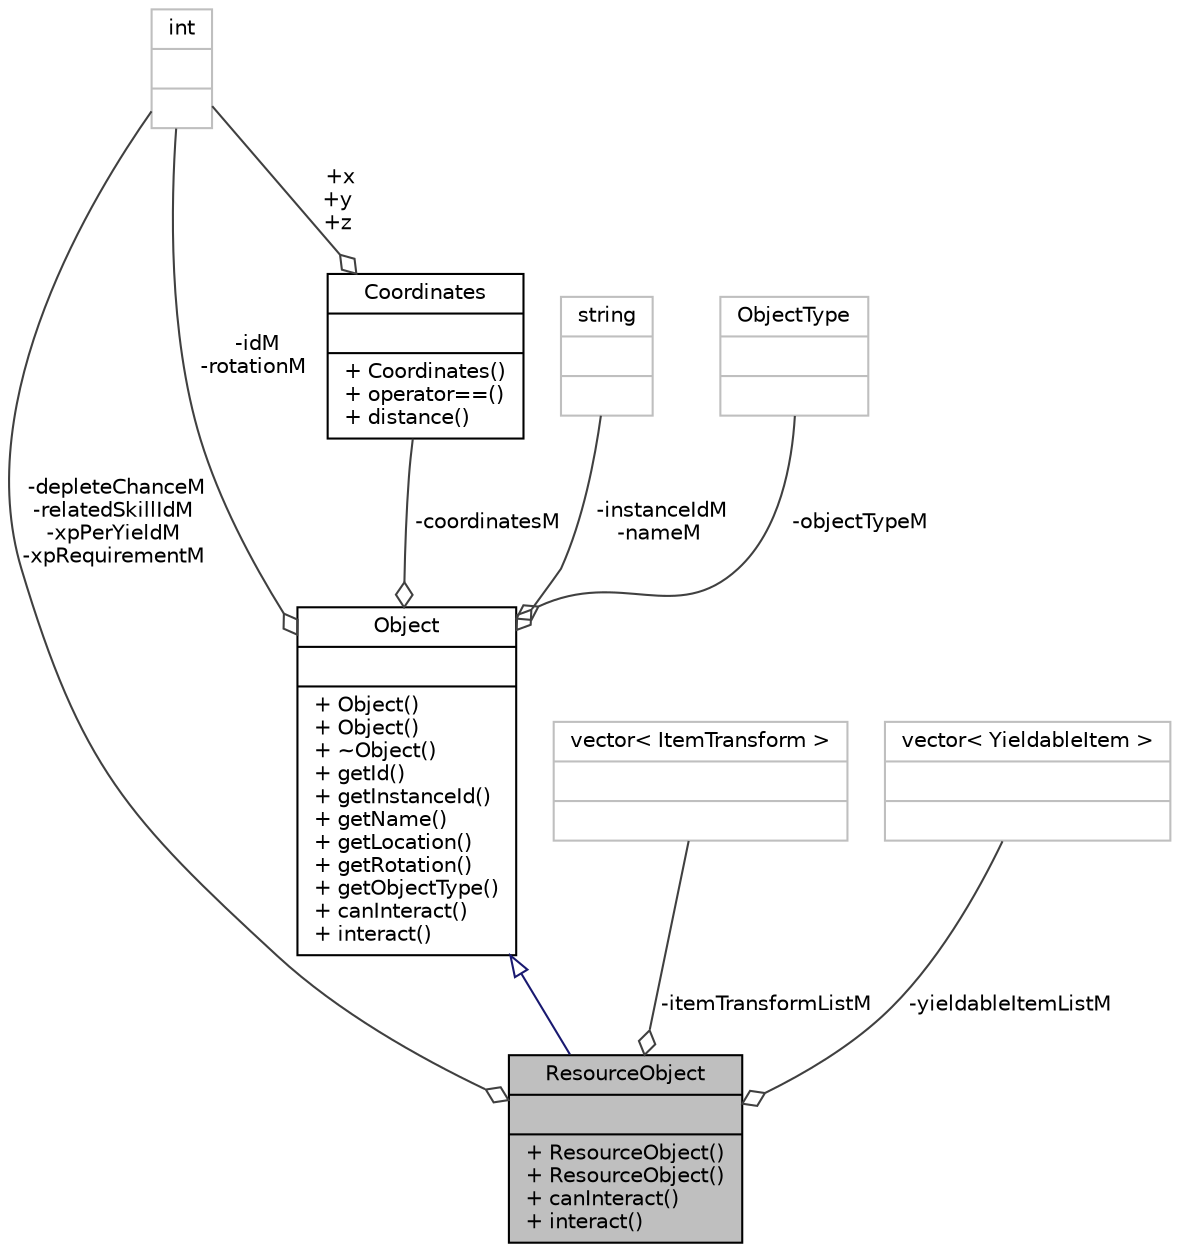 digraph "ResourceObject"
{
 // LATEX_PDF_SIZE
  edge [fontname="Helvetica",fontsize="10",labelfontname="Helvetica",labelfontsize="10"];
  node [fontname="Helvetica",fontsize="10",shape=record];
  Node1 [label="{ResourceObject\n||+ ResourceObject()\l+ ResourceObject()\l+ canInteract()\l+ interact()\l}",height=0.2,width=0.4,color="black", fillcolor="grey75", style="filled", fontcolor="black",tooltip="Represents and object that can be interacted with to gain resources and train skills."];
  Node2 -> Node1 [dir="back",color="midnightblue",fontsize="10",style="solid",arrowtail="onormal",fontname="Helvetica"];
  Node2 [label="{Object\n||+ Object()\l+ Object()\l+ ~Object()\l+ getId()\l+ getInstanceId()\l+ getName()\l+ getLocation()\l+ getRotation()\l+ getObjectType()\l+ canInteract()\l+ interact()\l}",height=0.2,width=0.4,color="black", fillcolor="white", style="filled",URL="$classObject.html",tooltip="Represents generic object in the game world."];
  Node3 -> Node2 [color="grey25",fontsize="10",style="solid",label=" -coordinatesM" ,arrowhead="odiamond",fontname="Helvetica"];
  Node3 [label="{Coordinates\n||+ Coordinates()\l+ operator==()\l+ distance()\l}",height=0.2,width=0.4,color="black", fillcolor="white", style="filled",URL="$structCoordinates.html",tooltip="Struct for coordinates."];
  Node4 -> Node3 [color="grey25",fontsize="10",style="solid",label=" +x\n+y\n+z" ,arrowhead="odiamond",fontname="Helvetica"];
  Node4 [label="{int\n||}",height=0.2,width=0.4,color="grey75", fillcolor="white", style="filled",tooltip=" "];
  Node4 -> Node2 [color="grey25",fontsize="10",style="solid",label=" -idM\n-rotationM" ,arrowhead="odiamond",fontname="Helvetica"];
  Node5 -> Node2 [color="grey25",fontsize="10",style="solid",label=" -instanceIdM\n-nameM" ,arrowhead="odiamond",fontname="Helvetica"];
  Node5 [label="{string\n||}",height=0.2,width=0.4,color="grey75", fillcolor="white", style="filled",tooltip=" "];
  Node6 -> Node2 [color="grey25",fontsize="10",style="solid",label=" -objectTypeM" ,arrowhead="odiamond",fontname="Helvetica"];
  Node6 [label="{ObjectType\n||}",height=0.2,width=0.4,color="grey75", fillcolor="white", style="filled",tooltip=" "];
  Node7 -> Node1 [color="grey25",fontsize="10",style="solid",label=" -itemTransformListM" ,arrowhead="odiamond",fontname="Helvetica"];
  Node7 [label="{vector\< ItemTransform \>\n||}",height=0.2,width=0.4,color="grey75", fillcolor="white", style="filled",tooltip=" "];
  Node4 -> Node1 [color="grey25",fontsize="10",style="solid",label=" -depleteChanceM\n-relatedSkillIdM\n-xpPerYieldM\n-xpRequirementM" ,arrowhead="odiamond",fontname="Helvetica"];
  Node8 -> Node1 [color="grey25",fontsize="10",style="solid",label=" -yieldableItemListM" ,arrowhead="odiamond",fontname="Helvetica"];
  Node8 [label="{vector\< YieldableItem \>\n||}",height=0.2,width=0.4,color="grey75", fillcolor="white", style="filled",tooltip=" "];
}
